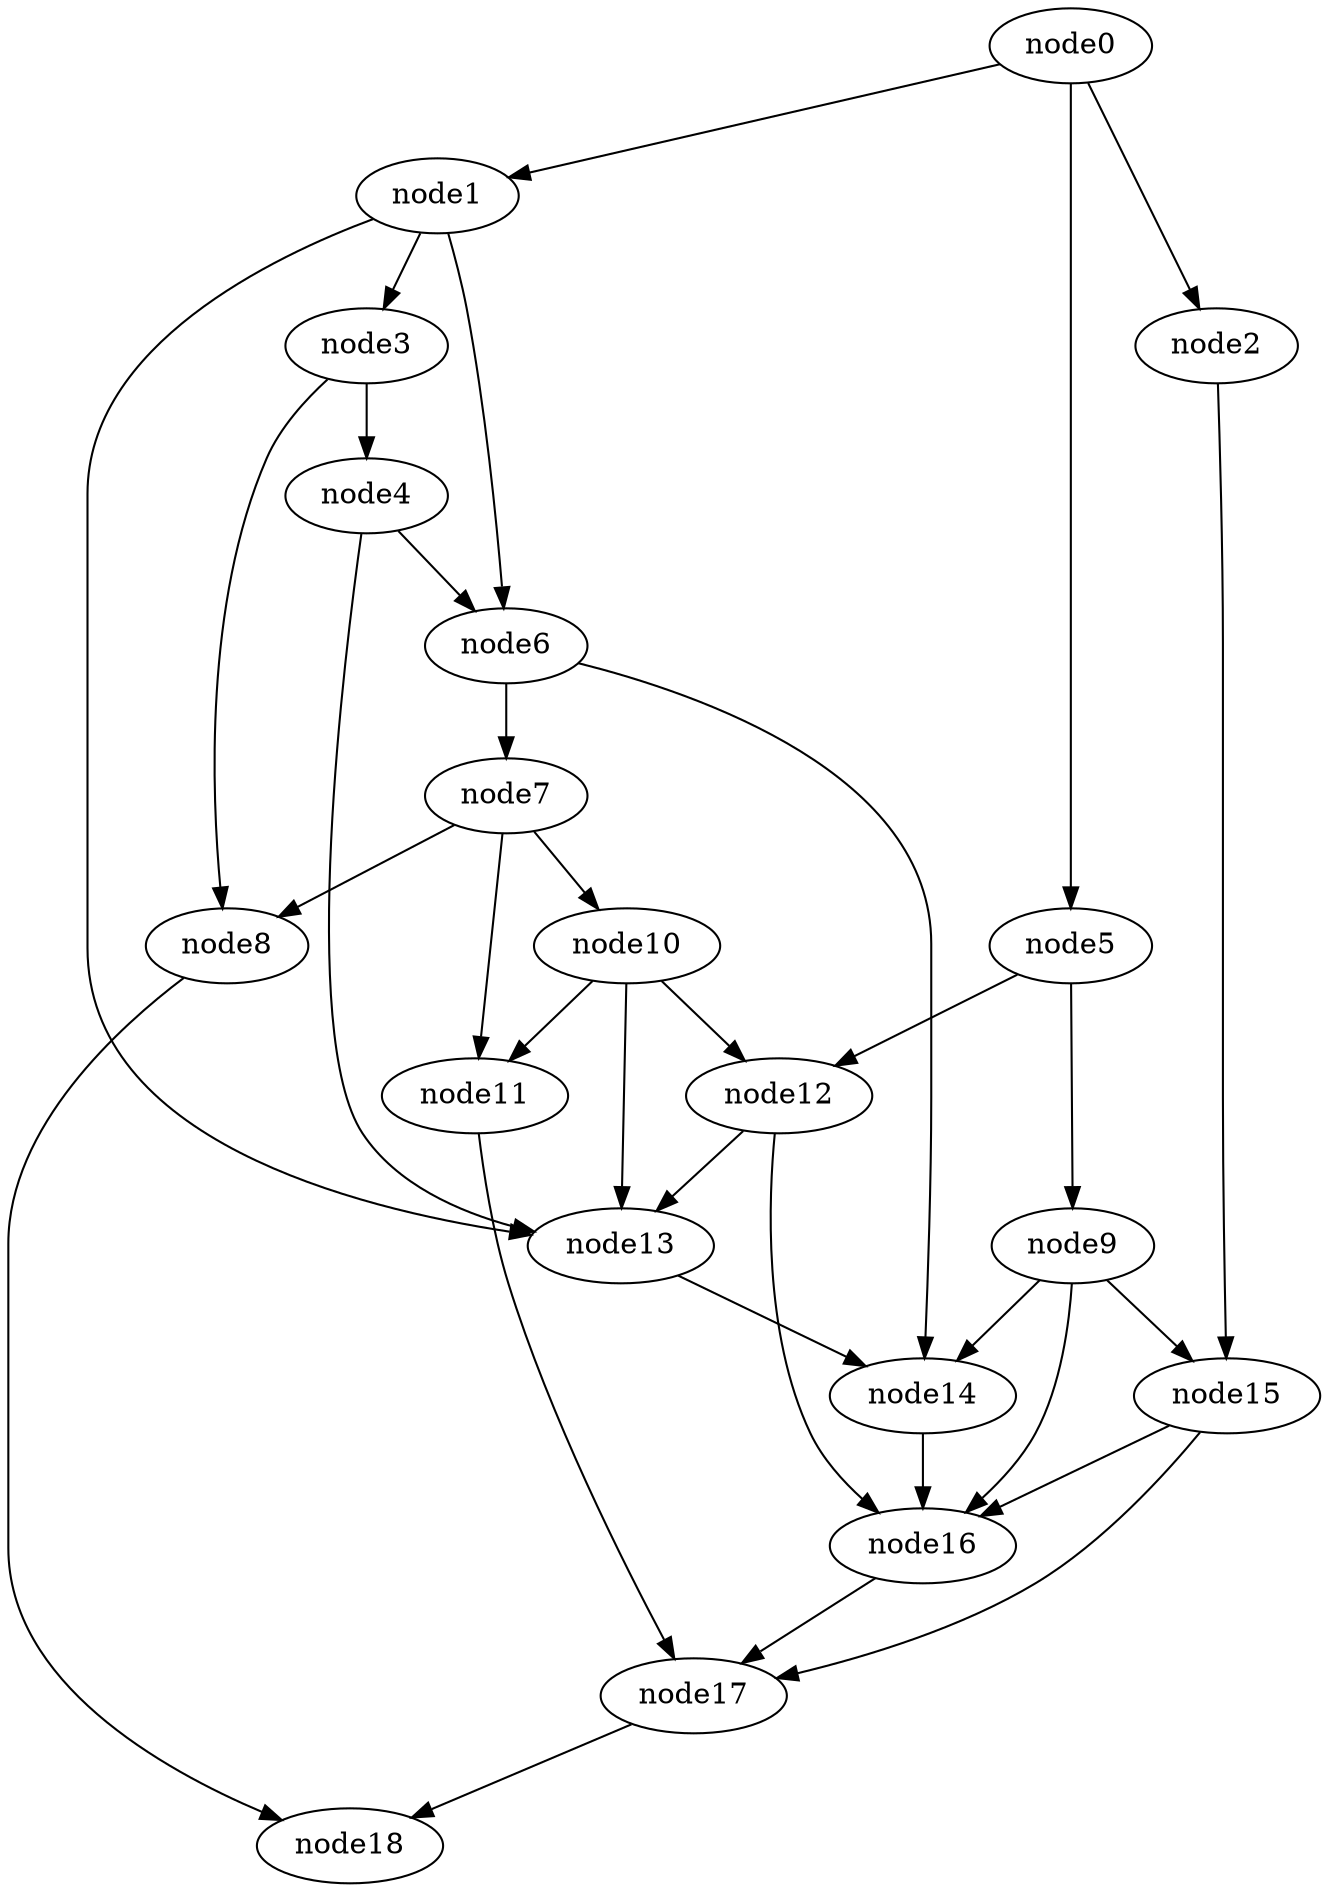 digraph g{
	node18
	node17 -> node18
	node16 -> node17
	node15 -> node17
	node15 -> node16
	node14 -> node16
	node13 -> node14
	node12 -> node16
	node12 -> node13
	node11 -> node17
	node10 -> node13
	node10 -> node12
	node10 -> node11
	node9 -> node16
	node9 -> node15
	node9 -> node14
	node8 -> node18
	node7 -> node11
	node7 -> node10
	node7 -> node8
	node6 -> node14
	node6 -> node7
	node5 -> node12
	node5 -> node9
	node4 -> node13
	node4 -> node6
	node3 -> node8
	node3 -> node4
	node2 -> node15
	node1 -> node13
	node1 -> node6
	node1 -> node3
	node0 -> node5
	node0 -> node2
	node0 -> node1
}
